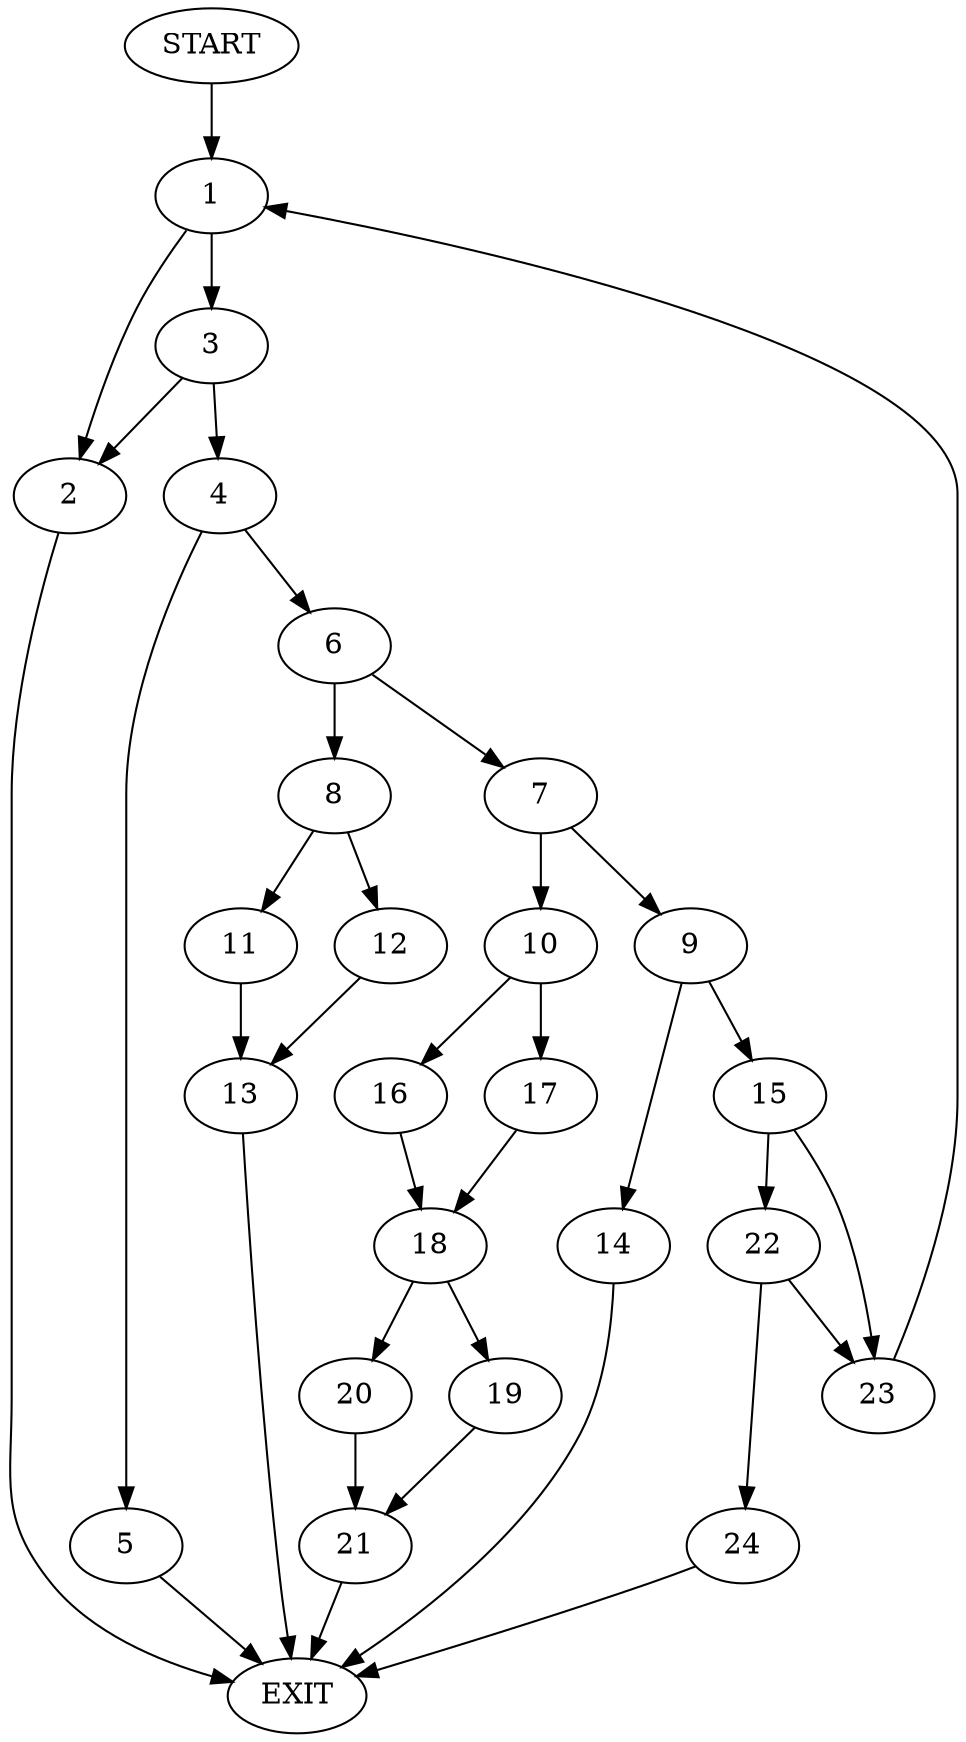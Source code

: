 digraph {
0 [label="START"]
25 [label="EXIT"]
0 -> 1
1 -> 2
1 -> 3
3 -> 2
3 -> 4
2 -> 25
4 -> 5
4 -> 6
5 -> 25
6 -> 7
6 -> 8
7 -> 9
7 -> 10
8 -> 11
8 -> 12
11 -> 13
12 -> 13
13 -> 25
9 -> 14
9 -> 15
10 -> 16
10 -> 17
17 -> 18
16 -> 18
18 -> 19
18 -> 20
20 -> 21
19 -> 21
21 -> 25
15 -> 22
15 -> 23
14 -> 25
23 -> 1
22 -> 24
22 -> 23
24 -> 25
}
